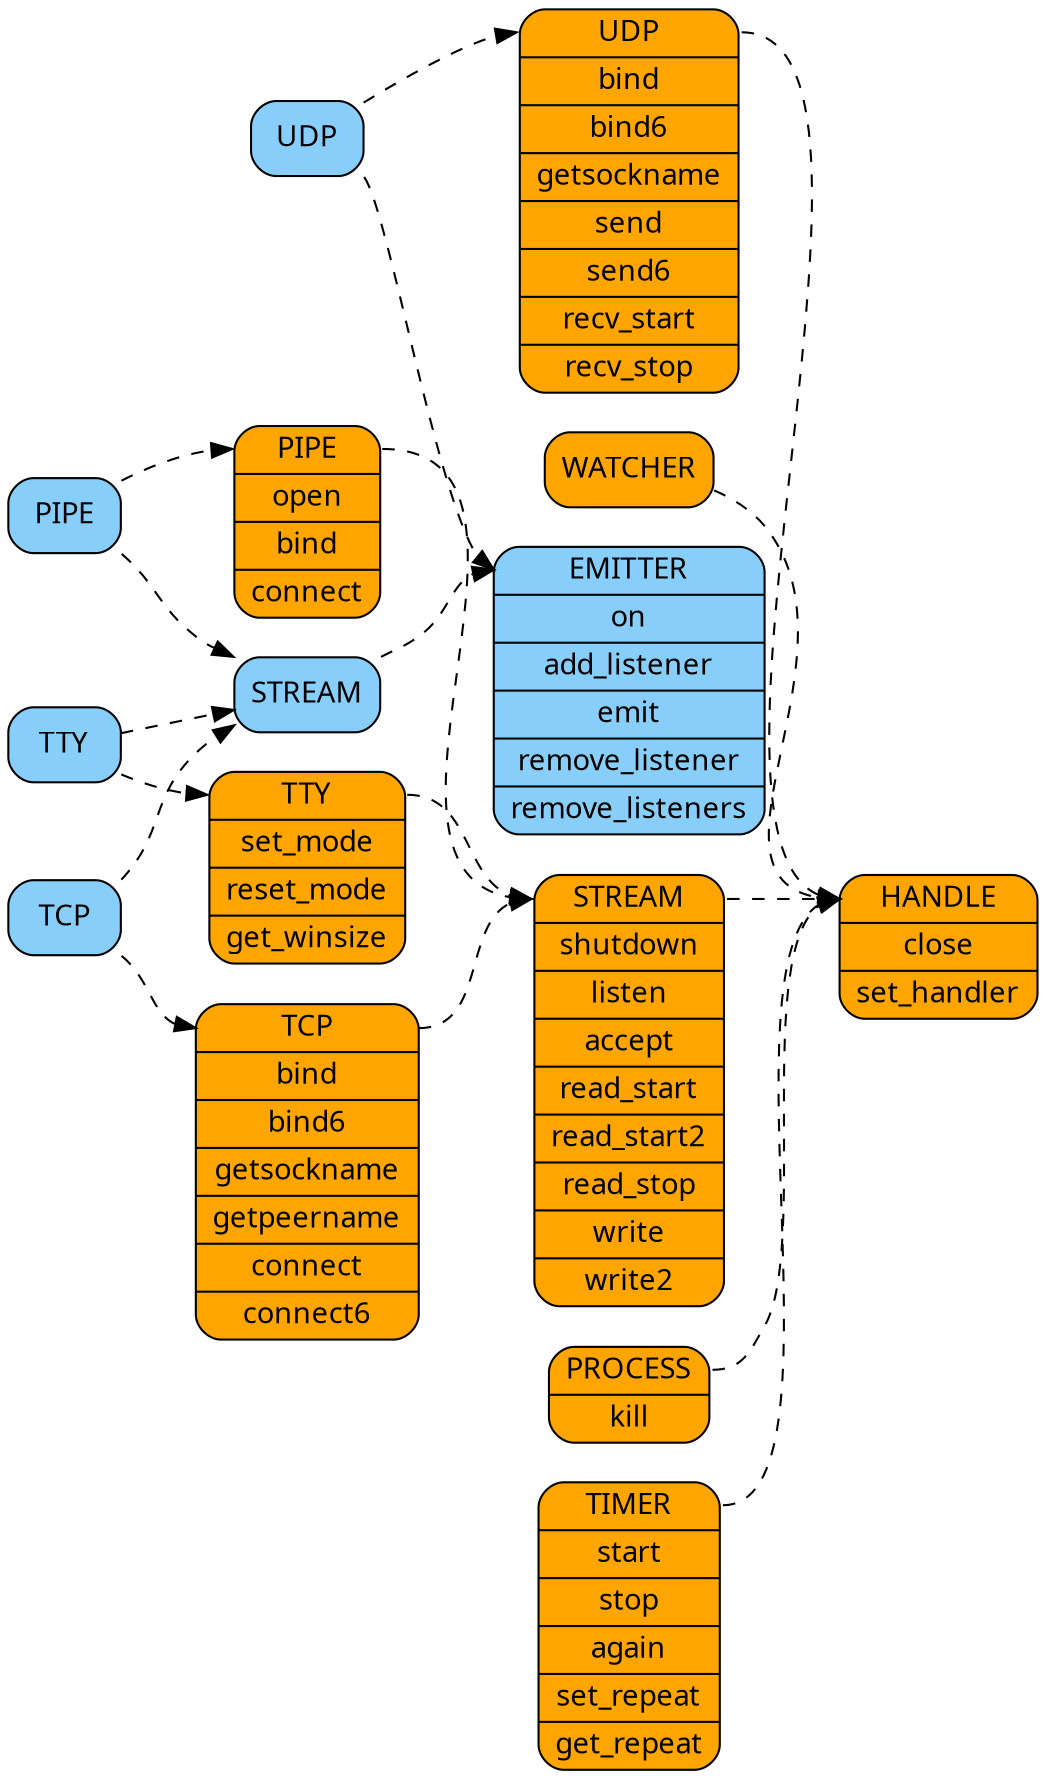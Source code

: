 digraph finite_state_machine {
	rankdir = "LR"
	node [fontname=Sans]

  /* Userdata */
  node [shape = Mrecord, fillcolor=orange, style=filled];
  uhandle [label="<udata>HANDLE|close|set_handler"];
  uprocess [label="<udata>PROCESS|kill"];
  utimer [label="<udata>TIMER|start|stop|again|set_repeat|get_repeat"];
  uudp [label="<udata>UDP|bind|bind6|getsockname|send|send6|recv_start|recv_stop"];
  uwatcher [label="<udata>WATCHER"];
  ustream [label="<udata>STREAM|shutdown|listen|accept|read_start|read_start2|read_stop|write|write2"];
  utcp [label="<udata>TCP|bind|bind6|getsockname|getpeername|connect|connect6"];
  upipe [label="<udata>PIPE|open|bind|connect"];
  utty [label="<udata>TTY|set_mode|reset_mode|get_winsize"];

  /* lua types */
  node [shape = Mrecord, fillcolor=lightskyblue, style=filled];
  emitter [label="<table>EMITTER|on|add_listener|emit|remove_listener|remove_listeners"];
  udp [label="<table>UDP"];
  stream [label="<table>STREAM"];
  tcp [label="<table>TCP"];
  tty [label="<table>TTY"];
  pipe [label="<table>PIPE"];
  

  /* Inheritance Chains */
  edge [style=dashed]
  // intra udata
  uprocess:udata -> uhandle:udata;
  utimer:udata -> uhandle:udata;
  ustream:udata -> uhandle:udata;
  uwatcher:udata -> uhandle:udata;
  uudp:udata -> uhandle:udata;
  utcp:udata -> ustream:udata;
  utty:udata -> ustream:udata;
  upipe:udata -> ustream:udata;
  
  // intra table
  stream:table -> emitter:table;
  udp:table -> emitter:table;
  tcp:table -> stream:table;
  tty:table -> stream:table;
  pipe:table -> stream:table;
  
  // cross
  tty:table -> utty:udata;
  tcp:table -> utcp:udata;
  pipe:table -> upipe:udata;
  udp:table -> uudp:udata;
  
}

